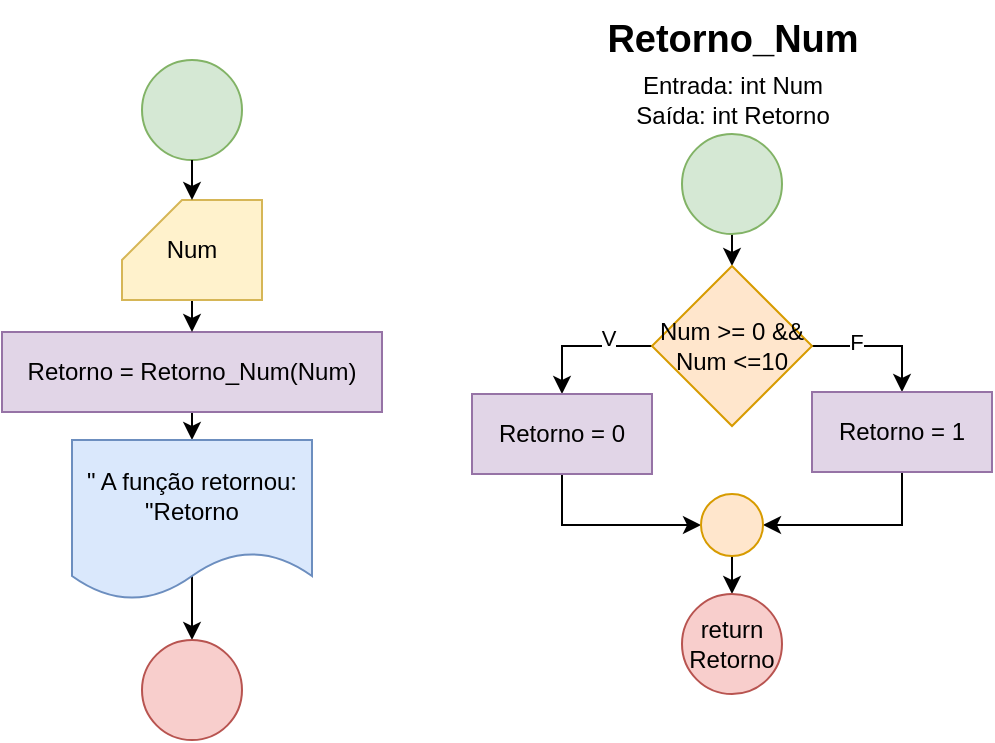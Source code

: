 <mxfile version="25.0.1">
  <diagram name="Página-1" id="WKtPSbxFhOMiMSl4u4xf">
    <mxGraphModel dx="1042" dy="565" grid="1" gridSize="10" guides="1" tooltips="1" connect="1" arrows="1" fold="1" page="1" pageScale="1" pageWidth="827" pageHeight="1169" math="0" shadow="0">
      <root>
        <mxCell id="0" />
        <mxCell id="1" parent="0" />
        <mxCell id="TV2DljBd1xC7g11wn9Fv-1" value="" style="ellipse;whiteSpace=wrap;html=1;aspect=fixed;fillColor=#d5e8d4;strokeColor=#82b366;" vertex="1" parent="1">
          <mxGeometry x="130" y="30" width="50" height="50" as="geometry" />
        </mxCell>
        <mxCell id="TV2DljBd1xC7g11wn9Fv-7" style="edgeStyle=orthogonalEdgeStyle;rounded=0;orthogonalLoop=1;jettySize=auto;html=1;exitX=0.5;exitY=1;exitDx=0;exitDy=0;entryX=0.5;entryY=0;entryDx=0;entryDy=0;" edge="1" parent="1" source="TV2DljBd1xC7g11wn9Fv-2" target="TV2DljBd1xC7g11wn9Fv-6">
          <mxGeometry relative="1" as="geometry" />
        </mxCell>
        <mxCell id="TV2DljBd1xC7g11wn9Fv-2" value="Retorno = Retorno_Num(Num)" style="rounded=0;whiteSpace=wrap;html=1;fillColor=#e1d5e7;strokeColor=#9673a6;" vertex="1" parent="1">
          <mxGeometry x="60" y="166" width="190" height="40" as="geometry" />
        </mxCell>
        <mxCell id="TV2DljBd1xC7g11wn9Fv-5" style="edgeStyle=orthogonalEdgeStyle;rounded=0;orthogonalLoop=1;jettySize=auto;html=1;exitX=0.5;exitY=1;exitDx=0;exitDy=0;exitPerimeter=0;entryX=0.5;entryY=0;entryDx=0;entryDy=0;" edge="1" parent="1" source="TV2DljBd1xC7g11wn9Fv-3" target="TV2DljBd1xC7g11wn9Fv-2">
          <mxGeometry relative="1" as="geometry" />
        </mxCell>
        <mxCell id="TV2DljBd1xC7g11wn9Fv-3" value="Num" style="shape=card;whiteSpace=wrap;html=1;fillColor=#fff2cc;strokeColor=#d6b656;" vertex="1" parent="1">
          <mxGeometry x="120" y="100" width="70" height="50" as="geometry" />
        </mxCell>
        <mxCell id="TV2DljBd1xC7g11wn9Fv-4" style="edgeStyle=orthogonalEdgeStyle;rounded=0;orthogonalLoop=1;jettySize=auto;html=1;exitX=0.5;exitY=1;exitDx=0;exitDy=0;entryX=0.5;entryY=0;entryDx=0;entryDy=0;entryPerimeter=0;" edge="1" parent="1" source="TV2DljBd1xC7g11wn9Fv-1" target="TV2DljBd1xC7g11wn9Fv-3">
          <mxGeometry relative="1" as="geometry" />
        </mxCell>
        <mxCell id="TV2DljBd1xC7g11wn9Fv-9" style="edgeStyle=orthogonalEdgeStyle;rounded=0;orthogonalLoop=1;jettySize=auto;html=1;exitX=0.5;exitY=0;exitDx=0;exitDy=0;entryX=0.5;entryY=0;entryDx=0;entryDy=0;" edge="1" parent="1" source="TV2DljBd1xC7g11wn9Fv-6" target="TV2DljBd1xC7g11wn9Fv-8">
          <mxGeometry relative="1" as="geometry">
            <Array as="points">
              <mxPoint x="155" y="240" />
              <mxPoint x="155" y="240" />
            </Array>
          </mxGeometry>
        </mxCell>
        <mxCell id="TV2DljBd1xC7g11wn9Fv-6" value="&quot; A função retornou: &quot;Retorno" style="shape=document;whiteSpace=wrap;html=1;boundedLbl=1;fillColor=#dae8fc;strokeColor=#6c8ebf;" vertex="1" parent="1">
          <mxGeometry x="95" y="220" width="120" height="80" as="geometry" />
        </mxCell>
        <mxCell id="TV2DljBd1xC7g11wn9Fv-8" value="" style="ellipse;whiteSpace=wrap;html=1;aspect=fixed;fillColor=#f8cecc;strokeColor=#b85450;" vertex="1" parent="1">
          <mxGeometry x="130" y="320" width="50" height="50" as="geometry" />
        </mxCell>
        <mxCell id="TV2DljBd1xC7g11wn9Fv-12" style="edgeStyle=orthogonalEdgeStyle;rounded=0;orthogonalLoop=1;jettySize=auto;html=1;exitX=0.5;exitY=1;exitDx=0;exitDy=0;entryX=0.5;entryY=0;entryDx=0;entryDy=0;" edge="1" parent="1" source="TV2DljBd1xC7g11wn9Fv-10" target="TV2DljBd1xC7g11wn9Fv-11">
          <mxGeometry relative="1" as="geometry" />
        </mxCell>
        <mxCell id="TV2DljBd1xC7g11wn9Fv-10" value="" style="ellipse;whiteSpace=wrap;html=1;aspect=fixed;fillColor=#d5e8d4;strokeColor=#82b366;" vertex="1" parent="1">
          <mxGeometry x="400" y="67" width="50" height="50" as="geometry" />
        </mxCell>
        <mxCell id="TV2DljBd1xC7g11wn9Fv-14" style="edgeStyle=orthogonalEdgeStyle;rounded=0;orthogonalLoop=1;jettySize=auto;html=1;exitX=0;exitY=0.5;exitDx=0;exitDy=0;entryX=0.5;entryY=0;entryDx=0;entryDy=0;" edge="1" parent="1" source="TV2DljBd1xC7g11wn9Fv-11" target="TV2DljBd1xC7g11wn9Fv-13">
          <mxGeometry relative="1" as="geometry" />
        </mxCell>
        <mxCell id="TV2DljBd1xC7g11wn9Fv-17" value="V" style="edgeLabel;html=1;align=center;verticalAlign=middle;resizable=0;points=[];" vertex="1" connectable="0" parent="TV2DljBd1xC7g11wn9Fv-14">
          <mxGeometry x="-0.356" y="-4" relative="1" as="geometry">
            <mxPoint as="offset" />
          </mxGeometry>
        </mxCell>
        <mxCell id="TV2DljBd1xC7g11wn9Fv-16" style="edgeStyle=orthogonalEdgeStyle;rounded=0;orthogonalLoop=1;jettySize=auto;html=1;exitX=1;exitY=0.5;exitDx=0;exitDy=0;entryX=0.5;entryY=0;entryDx=0;entryDy=0;" edge="1" parent="1" source="TV2DljBd1xC7g11wn9Fv-11" target="TV2DljBd1xC7g11wn9Fv-15">
          <mxGeometry relative="1" as="geometry" />
        </mxCell>
        <mxCell id="TV2DljBd1xC7g11wn9Fv-18" value="F" style="edgeLabel;html=1;align=center;verticalAlign=middle;resizable=0;points=[];" vertex="1" connectable="0" parent="TV2DljBd1xC7g11wn9Fv-16">
          <mxGeometry x="-0.359" y="2" relative="1" as="geometry">
            <mxPoint as="offset" />
          </mxGeometry>
        </mxCell>
        <mxCell id="TV2DljBd1xC7g11wn9Fv-11" value="Num &amp;gt;= 0 &amp;amp;&amp;amp; Num &amp;lt;=10" style="rhombus;whiteSpace=wrap;html=1;fillColor=#ffe6cc;strokeColor=#d79b00;" vertex="1" parent="1">
          <mxGeometry x="385" y="133" width="80" height="80" as="geometry" />
        </mxCell>
        <mxCell id="TV2DljBd1xC7g11wn9Fv-21" style="edgeStyle=orthogonalEdgeStyle;rounded=0;orthogonalLoop=1;jettySize=auto;html=1;exitX=0.5;exitY=1;exitDx=0;exitDy=0;entryX=0;entryY=0.5;entryDx=0;entryDy=0;" edge="1" parent="1" source="TV2DljBd1xC7g11wn9Fv-13" target="TV2DljBd1xC7g11wn9Fv-19">
          <mxGeometry relative="1" as="geometry" />
        </mxCell>
        <mxCell id="TV2DljBd1xC7g11wn9Fv-13" value="Retorno = 0" style="rounded=0;whiteSpace=wrap;html=1;fillColor=#e1d5e7;strokeColor=#9673a6;" vertex="1" parent="1">
          <mxGeometry x="295" y="197" width="90" height="40" as="geometry" />
        </mxCell>
        <mxCell id="TV2DljBd1xC7g11wn9Fv-20" style="edgeStyle=orthogonalEdgeStyle;rounded=0;orthogonalLoop=1;jettySize=auto;html=1;exitX=0.5;exitY=1;exitDx=0;exitDy=0;entryX=1;entryY=0.5;entryDx=0;entryDy=0;" edge="1" parent="1" source="TV2DljBd1xC7g11wn9Fv-15" target="TV2DljBd1xC7g11wn9Fv-19">
          <mxGeometry relative="1" as="geometry" />
        </mxCell>
        <mxCell id="TV2DljBd1xC7g11wn9Fv-15" value="Retorno = 1" style="rounded=0;whiteSpace=wrap;html=1;fillColor=#e1d5e7;strokeColor=#9673a6;" vertex="1" parent="1">
          <mxGeometry x="465" y="196" width="90" height="40" as="geometry" />
        </mxCell>
        <mxCell id="TV2DljBd1xC7g11wn9Fv-23" style="edgeStyle=orthogonalEdgeStyle;rounded=0;orthogonalLoop=1;jettySize=auto;html=1;exitX=0.5;exitY=1;exitDx=0;exitDy=0;entryX=0.5;entryY=0;entryDx=0;entryDy=0;" edge="1" parent="1" source="TV2DljBd1xC7g11wn9Fv-19" target="TV2DljBd1xC7g11wn9Fv-22">
          <mxGeometry relative="1" as="geometry" />
        </mxCell>
        <mxCell id="TV2DljBd1xC7g11wn9Fv-19" value="" style="ellipse;whiteSpace=wrap;html=1;aspect=fixed;fillColor=#ffe6cc;strokeColor=#d79b00;" vertex="1" parent="1">
          <mxGeometry x="409.5" y="247" width="31" height="31" as="geometry" />
        </mxCell>
        <mxCell id="TV2DljBd1xC7g11wn9Fv-22" value="return&lt;div&gt;Retorno&lt;/div&gt;" style="ellipse;whiteSpace=wrap;html=1;aspect=fixed;fillColor=#f8cecc;strokeColor=#b85450;" vertex="1" parent="1">
          <mxGeometry x="400" y="297" width="50" height="50" as="geometry" />
        </mxCell>
        <mxCell id="TV2DljBd1xC7g11wn9Fv-24" value="&lt;span style=&quot;text-wrap-mode: wrap;&quot;&gt;Retorno_Num&lt;/span&gt;" style="text;html=1;align=center;verticalAlign=middle;resizable=0;points=[];autosize=1;strokeColor=none;fillColor=none;fontSize=19;fontStyle=1" vertex="1" parent="1">
          <mxGeometry x="355" width="140" height="40" as="geometry" />
        </mxCell>
        <mxCell id="TV2DljBd1xC7g11wn9Fv-25" value="Entrada: int Num&lt;div&gt;Saída: int Retorno&lt;/div&gt;" style="text;html=1;align=center;verticalAlign=middle;resizable=0;points=[];autosize=1;strokeColor=none;fillColor=none;" vertex="1" parent="1">
          <mxGeometry x="365" y="30" width="120" height="40" as="geometry" />
        </mxCell>
      </root>
    </mxGraphModel>
  </diagram>
</mxfile>
